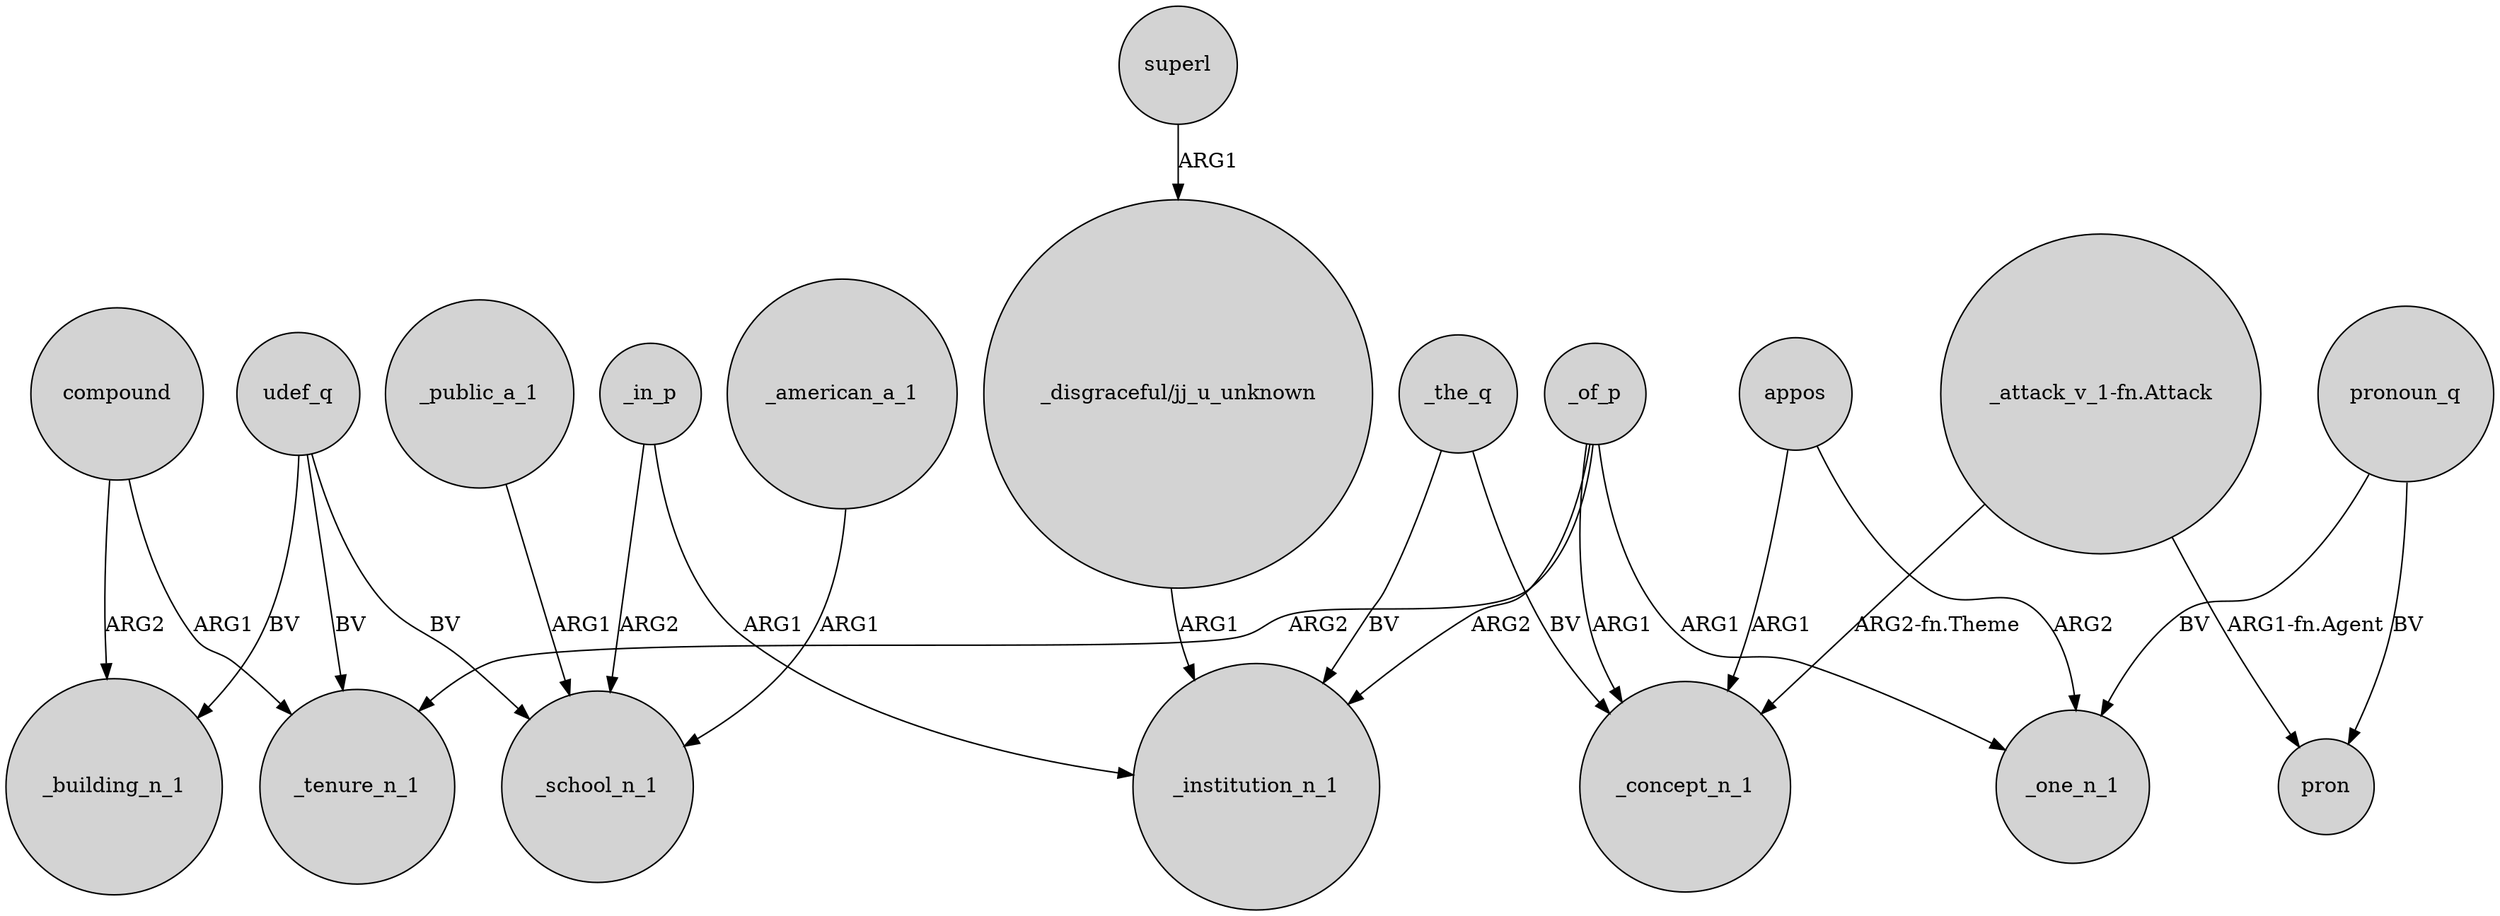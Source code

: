 digraph {
	node [shape=circle style=filled]
	"_disgraceful/jj_u_unknown" -> _institution_n_1 [label=ARG1]
	_of_p -> _tenure_n_1 [label=ARG2]
	_in_p -> _institution_n_1 [label=ARG1]
	appos -> _one_n_1 [label=ARG2]
	udef_q -> _building_n_1 [label=BV]
	superl -> "_disgraceful/jj_u_unknown" [label=ARG1]
	_the_q -> _concept_n_1 [label=BV]
	udef_q -> _tenure_n_1 [label=BV]
	compound -> _tenure_n_1 [label=ARG1]
	_of_p -> _one_n_1 [label=ARG1]
	"_attack_v_1-fn.Attack" -> _concept_n_1 [label="ARG2-fn.Theme"]
	_public_a_1 -> _school_n_1 [label=ARG1]
	pronoun_q -> pron [label=BV]
	_of_p -> _institution_n_1 [label=ARG2]
	"_attack_v_1-fn.Attack" -> pron [label="ARG1-fn.Agent"]
	_of_p -> _concept_n_1 [label=ARG1]
	_in_p -> _school_n_1 [label=ARG2]
	_american_a_1 -> _school_n_1 [label=ARG1]
	pronoun_q -> _one_n_1 [label=BV]
	appos -> _concept_n_1 [label=ARG1]
	udef_q -> _school_n_1 [label=BV]
	_the_q -> _institution_n_1 [label=BV]
	compound -> _building_n_1 [label=ARG2]
}
